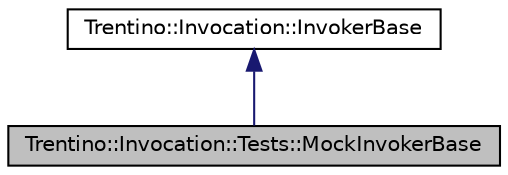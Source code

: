 digraph G
{
  edge [fontname="Helvetica",fontsize="10",labelfontname="Helvetica",labelfontsize="10"];
  node [fontname="Helvetica",fontsize="10",shape=record];
  Node1 [label="Trentino::Invocation::Tests::MockInvokerBase",height=0.2,width=0.4,color="black", fillcolor="grey75", style="filled" fontcolor="black"];
  Node2 -> Node1 [dir="back",color="midnightblue",fontsize="10",style="solid",fontname="Helvetica"];
  Node2 [label="Trentino::Invocation::InvokerBase",height=0.2,width=0.4,color="black", fillcolor="white", style="filled",URL="$class_trentino_1_1_invocation_1_1_invoker_base.html",tooltip="Baseclass to invoke a method with specified invocationData and invocationContext."];
}
